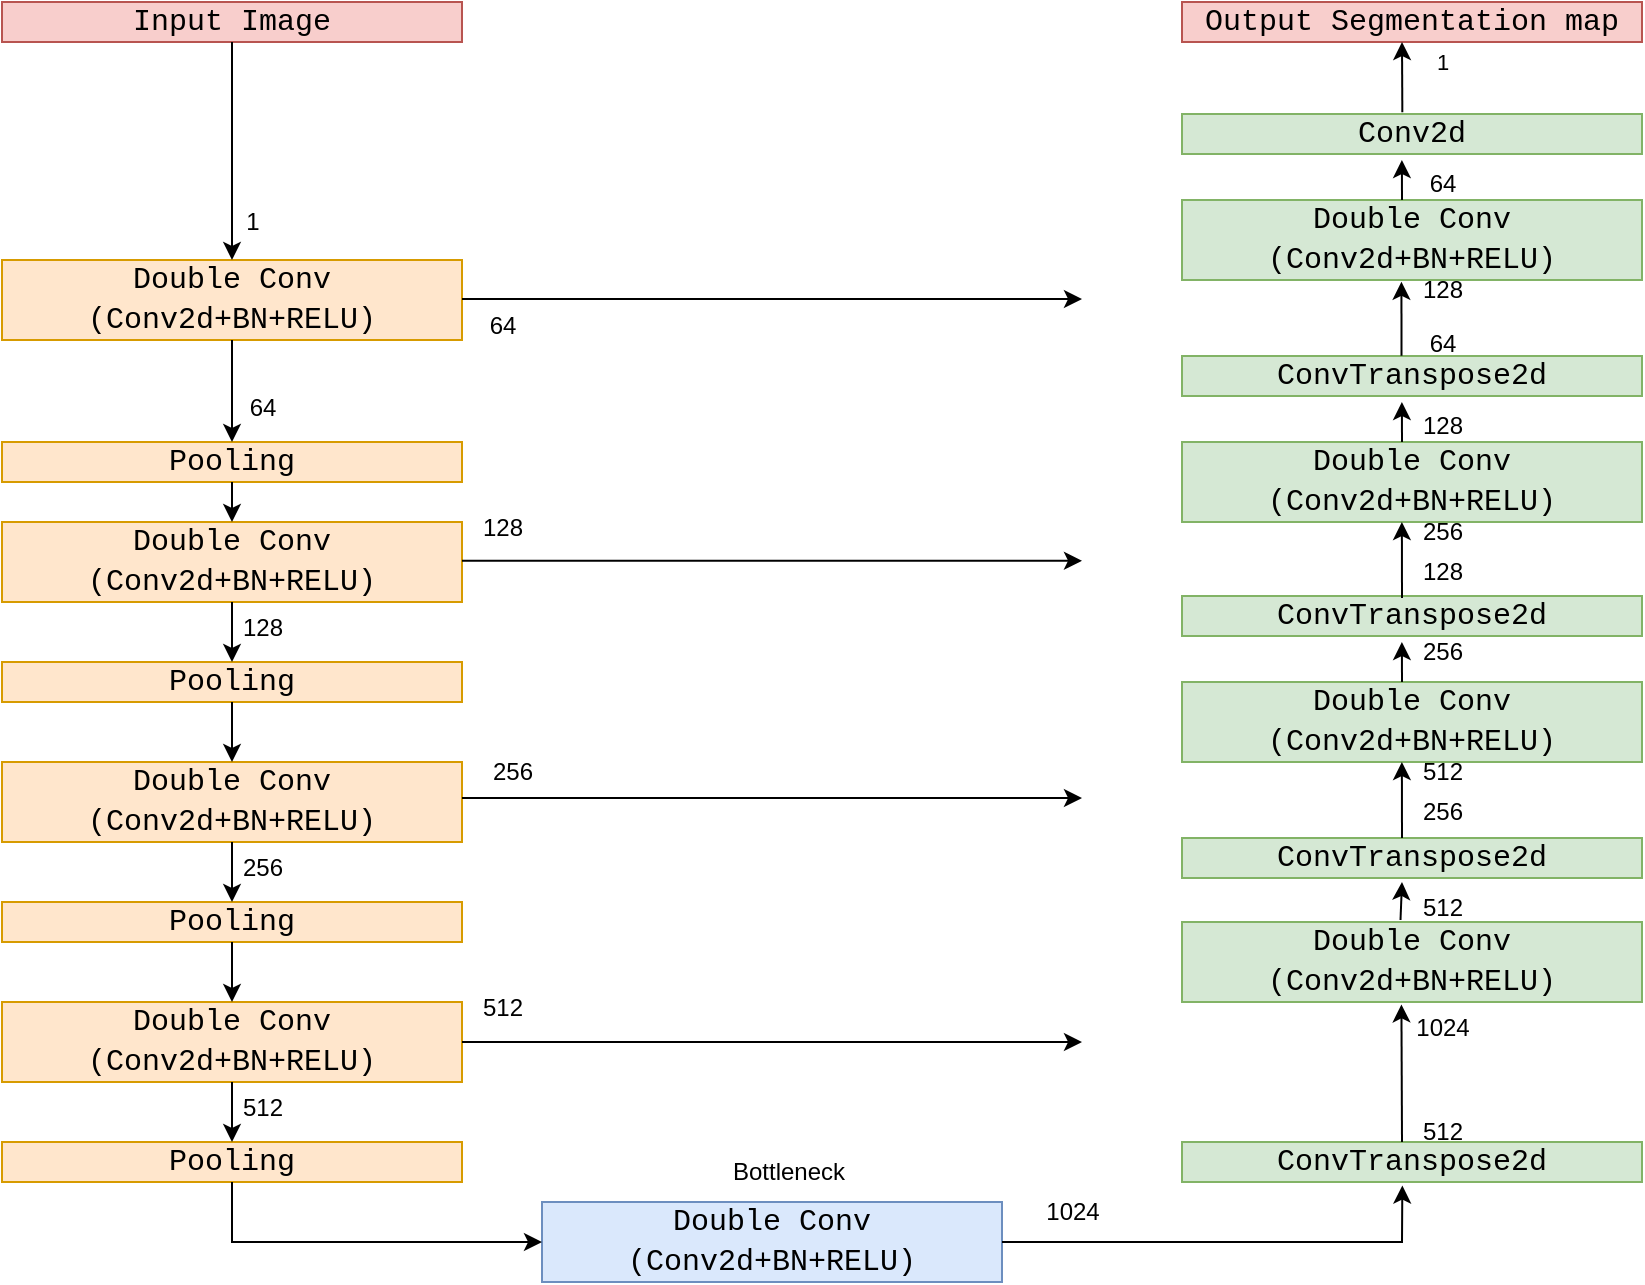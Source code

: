 <mxfile version="26.2.15">
  <diagram name="Page-1" id="Ob65K08UbC5lmYBJQvR9">
    <mxGraphModel dx="1589" dy="2160" grid="0" gridSize="10" guides="1" tooltips="1" connect="1" arrows="1" fold="1" page="1" pageScale="1" pageWidth="850" pageHeight="1100" math="0" shadow="0">
      <root>
        <mxCell id="0" />
        <mxCell id="1" parent="0" />
        <mxCell id="8o3EdnVB-d_rZ7Msyshd-7" value="&lt;div style=&quot;font-family: Consolas, &amp;quot;Courier New&amp;quot;, monospace; font-size: 15px; line-height: 20px; white-space: pre;&quot;&gt;&lt;font style=&quot;color: rgb(0, 0, 0);&quot;&gt;Double Conv&lt;/font&gt;&lt;/div&gt;&lt;div style=&quot;font-family: Consolas, &amp;quot;Courier New&amp;quot;, monospace; font-size: 15px; line-height: 20px; white-space: pre;&quot;&gt;&lt;font style=&quot;color: rgb(0, 0, 0);&quot;&gt;(Conv2d+BN+RELU)&lt;/font&gt;&lt;/div&gt;" style="rounded=0;whiteSpace=wrap;html=1;fillColor=#ffe6cc;strokeColor=#d79b00;" vertex="1" parent="1">
          <mxGeometry x="417" y="95" width="230" height="40" as="geometry" />
        </mxCell>
        <mxCell id="8o3EdnVB-d_rZ7Msyshd-10" value="&lt;div style=&quot;font-family: Consolas, &amp;quot;Courier New&amp;quot;, monospace; font-size: 15px; line-height: 20px; white-space: pre;&quot;&gt;Pooling&lt;/div&gt;" style="rounded=0;whiteSpace=wrap;html=1;fillColor=#ffe6cc;strokeColor=#d79b00;" vertex="1" parent="1">
          <mxGeometry x="417" y="186" width="230" height="20" as="geometry" />
        </mxCell>
        <mxCell id="8o3EdnVB-d_rZ7Msyshd-13" value="&lt;div style=&quot;font-family: Consolas, &amp;quot;Courier New&amp;quot;, monospace; font-size: 15px; line-height: 20px; white-space: pre;&quot;&gt;Input Image&lt;/div&gt;" style="rounded=0;whiteSpace=wrap;html=1;fillColor=#f8cecc;strokeColor=#b85450;" vertex="1" parent="1">
          <mxGeometry x="417" y="-34" width="230" height="20" as="geometry" />
        </mxCell>
        <mxCell id="8o3EdnVB-d_rZ7Msyshd-14" value="" style="endArrow=classic;html=1;rounded=0;exitX=0.5;exitY=1;exitDx=0;exitDy=0;" edge="1" parent="1" source="8o3EdnVB-d_rZ7Msyshd-13" target="8o3EdnVB-d_rZ7Msyshd-7">
          <mxGeometry width="50" height="50" relative="1" as="geometry">
            <mxPoint x="737" y="266" as="sourcePoint" />
            <mxPoint x="787" y="216" as="targetPoint" />
          </mxGeometry>
        </mxCell>
        <mxCell id="8o3EdnVB-d_rZ7Msyshd-17" value="1" style="text;html=1;align=center;verticalAlign=middle;resizable=0;points=[];autosize=1;strokeColor=none;fillColor=none;" vertex="1" parent="1">
          <mxGeometry x="527" y="61" width="30" height="30" as="geometry" />
        </mxCell>
        <mxCell id="8o3EdnVB-d_rZ7Msyshd-18" value="" style="endArrow=classic;html=1;rounded=0;exitX=0.5;exitY=1;exitDx=0;exitDy=0;entryX=0.5;entryY=0;entryDx=0;entryDy=0;" edge="1" parent="1" source="8o3EdnVB-d_rZ7Msyshd-7" target="8o3EdnVB-d_rZ7Msyshd-10">
          <mxGeometry width="50" height="50" relative="1" as="geometry">
            <mxPoint x="737" y="266" as="sourcePoint" />
            <mxPoint x="787" y="216" as="targetPoint" />
          </mxGeometry>
        </mxCell>
        <mxCell id="8o3EdnVB-d_rZ7Msyshd-19" value="64" style="text;html=1;align=center;verticalAlign=middle;resizable=0;points=[];autosize=1;strokeColor=none;fillColor=none;" vertex="1" parent="1">
          <mxGeometry x="527" y="154" width="40" height="30" as="geometry" />
        </mxCell>
        <mxCell id="8o3EdnVB-d_rZ7Msyshd-20" value="&lt;div style=&quot;font-family: Consolas, &amp;quot;Courier New&amp;quot;, monospace; font-size: 15px; line-height: 20px; white-space: pre;&quot;&gt;&lt;font style=&quot;color: rgb(0, 0, 0);&quot;&gt;Double Conv&lt;/font&gt;&lt;/div&gt;&lt;div style=&quot;font-family: Consolas, &amp;quot;Courier New&amp;quot;, monospace; font-size: 15px; line-height: 20px; white-space: pre;&quot;&gt;&lt;font style=&quot;color: rgb(0, 0, 0);&quot;&gt;(Conv2d+BN+RELU)&lt;/font&gt;&lt;/div&gt;" style="rounded=0;whiteSpace=wrap;html=1;fillColor=#ffe6cc;strokeColor=#d79b00;" vertex="1" parent="1">
          <mxGeometry x="417" y="226" width="230" height="40" as="geometry" />
        </mxCell>
        <mxCell id="8o3EdnVB-d_rZ7Msyshd-21" value="&lt;div style=&quot;font-family: Consolas, &amp;quot;Courier New&amp;quot;, monospace; font-size: 15px; line-height: 20px; white-space: pre;&quot;&gt;Pooling&lt;/div&gt;" style="rounded=0;whiteSpace=wrap;html=1;fillColor=#ffe6cc;strokeColor=#d79b00;" vertex="1" parent="1">
          <mxGeometry x="417" y="296" width="230" height="20" as="geometry" />
        </mxCell>
        <mxCell id="8o3EdnVB-d_rZ7Msyshd-22" value="" style="endArrow=classic;html=1;rounded=0;exitX=0.5;exitY=1;exitDx=0;exitDy=0;entryX=0.5;entryY=0;entryDx=0;entryDy=0;" edge="1" parent="1" source="8o3EdnVB-d_rZ7Msyshd-20" target="8o3EdnVB-d_rZ7Msyshd-21">
          <mxGeometry width="50" height="50" relative="1" as="geometry">
            <mxPoint x="737" y="376" as="sourcePoint" />
            <mxPoint x="787" y="326" as="targetPoint" />
          </mxGeometry>
        </mxCell>
        <mxCell id="8o3EdnVB-d_rZ7Msyshd-23" value="128" style="text;html=1;align=center;verticalAlign=middle;resizable=0;points=[];autosize=1;strokeColor=none;fillColor=none;" vertex="1" parent="1">
          <mxGeometry x="527" y="264" width="40" height="30" as="geometry" />
        </mxCell>
        <mxCell id="8o3EdnVB-d_rZ7Msyshd-24" value="&lt;div style=&quot;font-family: Consolas, &amp;quot;Courier New&amp;quot;, monospace; font-size: 15px; line-height: 20px; white-space: pre;&quot;&gt;&lt;font style=&quot;color: rgb(0, 0, 0);&quot;&gt;Double Conv&lt;/font&gt;&lt;/div&gt;&lt;div style=&quot;font-family: Consolas, &amp;quot;Courier New&amp;quot;, monospace; font-size: 15px; line-height: 20px; white-space: pre;&quot;&gt;&lt;font style=&quot;color: rgb(0, 0, 0);&quot;&gt;(Conv2d+BN+RELU)&lt;/font&gt;&lt;/div&gt;" style="rounded=0;whiteSpace=wrap;html=1;fillColor=#ffe6cc;strokeColor=#d79b00;" vertex="1" parent="1">
          <mxGeometry x="417" y="346" width="230" height="40" as="geometry" />
        </mxCell>
        <mxCell id="8o3EdnVB-d_rZ7Msyshd-25" value="&lt;div style=&quot;font-family: Consolas, &amp;quot;Courier New&amp;quot;, monospace; font-size: 15px; line-height: 20px; white-space: pre;&quot;&gt;Pooling&lt;/div&gt;" style="rounded=0;whiteSpace=wrap;html=1;fillColor=#ffe6cc;strokeColor=#d79b00;" vertex="1" parent="1">
          <mxGeometry x="417" y="416" width="230" height="20" as="geometry" />
        </mxCell>
        <mxCell id="8o3EdnVB-d_rZ7Msyshd-26" value="" style="endArrow=classic;html=1;rounded=0;exitX=0.5;exitY=1;exitDx=0;exitDy=0;entryX=0.5;entryY=0;entryDx=0;entryDy=0;" edge="1" parent="1" source="8o3EdnVB-d_rZ7Msyshd-24" target="8o3EdnVB-d_rZ7Msyshd-25">
          <mxGeometry width="50" height="50" relative="1" as="geometry">
            <mxPoint x="737" y="496" as="sourcePoint" />
            <mxPoint x="787" y="446" as="targetPoint" />
          </mxGeometry>
        </mxCell>
        <mxCell id="8o3EdnVB-d_rZ7Msyshd-27" value="256" style="text;html=1;align=center;verticalAlign=middle;resizable=0;points=[];autosize=1;strokeColor=none;fillColor=none;" vertex="1" parent="1">
          <mxGeometry x="527" y="384" width="40" height="30" as="geometry" />
        </mxCell>
        <mxCell id="8o3EdnVB-d_rZ7Msyshd-28" value="&lt;div style=&quot;font-family: Consolas, &amp;quot;Courier New&amp;quot;, monospace; font-size: 15px; line-height: 20px; white-space: pre;&quot;&gt;&lt;font style=&quot;color: rgb(0, 0, 0);&quot;&gt;Double Conv&lt;/font&gt;&lt;/div&gt;&lt;div style=&quot;font-family: Consolas, &amp;quot;Courier New&amp;quot;, monospace; font-size: 15px; line-height: 20px; white-space: pre;&quot;&gt;&lt;font style=&quot;color: rgb(0, 0, 0);&quot;&gt;(Conv2d+BN+RELU)&lt;/font&gt;&lt;/div&gt;" style="rounded=0;whiteSpace=wrap;html=1;fillColor=#ffe6cc;strokeColor=#d79b00;" vertex="1" parent="1">
          <mxGeometry x="417" y="466" width="230" height="40" as="geometry" />
        </mxCell>
        <mxCell id="8o3EdnVB-d_rZ7Msyshd-29" value="&lt;div style=&quot;font-family: Consolas, &amp;quot;Courier New&amp;quot;, monospace; font-size: 15px; line-height: 20px; white-space: pre;&quot;&gt;Pooling&lt;/div&gt;" style="rounded=0;whiteSpace=wrap;html=1;fillColor=#ffe6cc;strokeColor=#d79b00;" vertex="1" parent="1">
          <mxGeometry x="417" y="536" width="230" height="20" as="geometry" />
        </mxCell>
        <mxCell id="8o3EdnVB-d_rZ7Msyshd-30" value="" style="endArrow=classic;html=1;rounded=0;exitX=0.5;exitY=1;exitDx=0;exitDy=0;entryX=0.5;entryY=0;entryDx=0;entryDy=0;" edge="1" parent="1" source="8o3EdnVB-d_rZ7Msyshd-28" target="8o3EdnVB-d_rZ7Msyshd-29">
          <mxGeometry width="50" height="50" relative="1" as="geometry">
            <mxPoint x="737" y="616" as="sourcePoint" />
            <mxPoint x="787" y="566" as="targetPoint" />
          </mxGeometry>
        </mxCell>
        <mxCell id="8o3EdnVB-d_rZ7Msyshd-31" value="512" style="text;html=1;align=center;verticalAlign=middle;resizable=0;points=[];autosize=1;strokeColor=none;fillColor=none;" vertex="1" parent="1">
          <mxGeometry x="527" y="504" width="40" height="30" as="geometry" />
        </mxCell>
        <mxCell id="8o3EdnVB-d_rZ7Msyshd-32" value="&lt;div style=&quot;font-family: Consolas, &amp;quot;Courier New&amp;quot;, monospace; font-size: 15px; line-height: 20px; white-space: pre;&quot;&gt;&lt;font style=&quot;color: rgb(0, 0, 0);&quot;&gt;Double Conv&lt;/font&gt;&lt;/div&gt;&lt;div style=&quot;font-family: Consolas, &amp;quot;Courier New&amp;quot;, monospace; font-size: 15px; line-height: 20px; white-space: pre;&quot;&gt;&lt;font style=&quot;color: rgb(0, 0, 0);&quot;&gt;(Conv2d+BN+RELU)&lt;/font&gt;&lt;/div&gt;" style="rounded=0;whiteSpace=wrap;html=1;fillColor=#dae8fc;strokeColor=#6c8ebf;" vertex="1" parent="1">
          <mxGeometry x="687" y="566" width="230" height="40" as="geometry" />
        </mxCell>
        <mxCell id="8o3EdnVB-d_rZ7Msyshd-36" value="Bottleneck" style="text;html=1;align=center;verticalAlign=middle;resizable=0;points=[];autosize=1;strokeColor=none;fillColor=none;" vertex="1" parent="1">
          <mxGeometry x="770" y="536" width="80" height="30" as="geometry" />
        </mxCell>
        <mxCell id="8o3EdnVB-d_rZ7Msyshd-37" value="" style="endArrow=classic;html=1;rounded=0;entryX=0;entryY=0.5;entryDx=0;entryDy=0;exitX=0.5;exitY=1;exitDx=0;exitDy=0;" edge="1" parent="1" source="8o3EdnVB-d_rZ7Msyshd-29" target="8o3EdnVB-d_rZ7Msyshd-32">
          <mxGeometry width="50" height="50" relative="1" as="geometry">
            <mxPoint x="537" y="556" as="sourcePoint" />
            <mxPoint x="797" y="436" as="targetPoint" />
            <Array as="points">
              <mxPoint x="532" y="586" />
            </Array>
          </mxGeometry>
        </mxCell>
        <mxCell id="8o3EdnVB-d_rZ7Msyshd-39" value="1024" style="text;html=1;align=center;verticalAlign=middle;resizable=0;points=[];autosize=1;strokeColor=none;fillColor=none;" vertex="1" parent="1">
          <mxGeometry x="927" y="556" width="50" height="30" as="geometry" />
        </mxCell>
        <mxCell id="8o3EdnVB-d_rZ7Msyshd-42" value="" style="endArrow=classic;html=1;rounded=0;exitX=1;exitY=0.5;exitDx=0;exitDy=0;entryX=0.479;entryY=1.089;entryDx=0;entryDy=0;entryPerimeter=0;" edge="1" parent="1" source="8o3EdnVB-d_rZ7Msyshd-32" target="8o3EdnVB-d_rZ7Msyshd-41">
          <mxGeometry width="50" height="50" relative="1" as="geometry">
            <mxPoint x="917" y="586" as="sourcePoint" />
            <mxPoint x="1107" y="566" as="targetPoint" />
            <Array as="points">
              <mxPoint x="1117" y="586" />
            </Array>
          </mxGeometry>
        </mxCell>
        <mxCell id="8o3EdnVB-d_rZ7Msyshd-41" value="&lt;div style=&quot;font-family: Consolas, &amp;quot;Courier New&amp;quot;, monospace; font-size: 15px; line-height: 20px; white-space: pre;&quot;&gt;&lt;div style=&quot;line-height: 20px;&quot;&gt;&lt;span&gt;&lt;font style=&quot;color: rgb(0, 0, 0);&quot;&gt;ConvTranspose2d&lt;/font&gt;&lt;/span&gt;&lt;/div&gt;&lt;/div&gt;" style="rounded=0;whiteSpace=wrap;html=1;fillColor=#d5e8d4;strokeColor=#82b366;" vertex="1" parent="1">
          <mxGeometry x="1007" y="536" width="230" height="20" as="geometry" />
        </mxCell>
        <mxCell id="8o3EdnVB-d_rZ7Msyshd-44" value="" style="endArrow=classic;html=1;rounded=0;exitX=1;exitY=0.5;exitDx=0;exitDy=0;" edge="1" parent="1" source="8o3EdnVB-d_rZ7Msyshd-28">
          <mxGeometry width="50" height="50" relative="1" as="geometry">
            <mxPoint x="917" y="306" as="sourcePoint" />
            <mxPoint x="957" y="486" as="targetPoint" />
          </mxGeometry>
        </mxCell>
        <mxCell id="8o3EdnVB-d_rZ7Msyshd-46" value="512" style="text;html=1;align=center;verticalAlign=middle;resizable=0;points=[];autosize=1;strokeColor=none;fillColor=none;" vertex="1" parent="1">
          <mxGeometry x="647" y="454" width="40" height="30" as="geometry" />
        </mxCell>
        <mxCell id="8o3EdnVB-d_rZ7Msyshd-50" value="&lt;div style=&quot;font-family: Consolas, &amp;quot;Courier New&amp;quot;, monospace; font-size: 15px; line-height: 20px; white-space: pre;&quot;&gt;&lt;font style=&quot;color: rgb(0, 0, 0);&quot;&gt;Double Conv&lt;/font&gt;&lt;/div&gt;&lt;div style=&quot;font-family: Consolas, &amp;quot;Courier New&amp;quot;, monospace; font-size: 15px; line-height: 20px; white-space: pre;&quot;&gt;&lt;font style=&quot;color: rgb(0, 0, 0);&quot;&gt;(Conv2d+BN+RELU)&lt;/font&gt;&lt;/div&gt;" style="rounded=0;whiteSpace=wrap;html=1;fillColor=#d5e8d4;strokeColor=#82b366;" vertex="1" parent="1">
          <mxGeometry x="1007" y="426" width="230" height="40" as="geometry" />
        </mxCell>
        <mxCell id="8o3EdnVB-d_rZ7Msyshd-51" value="" style="endArrow=classic;html=1;rounded=0;entryX=0.477;entryY=1.03;entryDx=0;entryDy=0;entryPerimeter=0;" edge="1" parent="1" target="8o3EdnVB-d_rZ7Msyshd-50">
          <mxGeometry width="50" height="50" relative="1" as="geometry">
            <mxPoint x="1117" y="536" as="sourcePoint" />
            <mxPoint x="1119.5" y="466" as="targetPoint" />
          </mxGeometry>
        </mxCell>
        <mxCell id="8o3EdnVB-d_rZ7Msyshd-54" value="" style="endArrow=classic;html=1;rounded=0;exitX=1;exitY=0.5;exitDx=0;exitDy=0;" edge="1" parent="1">
          <mxGeometry width="50" height="50" relative="1" as="geometry">
            <mxPoint x="647" y="364" as="sourcePoint" />
            <mxPoint x="957" y="364" as="targetPoint" />
          </mxGeometry>
        </mxCell>
        <mxCell id="8o3EdnVB-d_rZ7Msyshd-55" value="256" style="text;html=1;align=center;verticalAlign=middle;resizable=0;points=[];autosize=1;strokeColor=none;fillColor=none;" vertex="1" parent="1">
          <mxGeometry x="652" y="336" width="40" height="30" as="geometry" />
        </mxCell>
        <mxCell id="8o3EdnVB-d_rZ7Msyshd-56" value="&lt;div style=&quot;font-family: Consolas, &amp;quot;Courier New&amp;quot;, monospace; font-size: 15px; line-height: 20px; white-space: pre;&quot;&gt;&lt;div style=&quot;line-height: 20px;&quot;&gt;&lt;span&gt;&lt;font style=&quot;color: rgb(0, 0, 0);&quot;&gt;ConvTranspose2d&lt;/font&gt;&lt;/span&gt;&lt;/div&gt;&lt;/div&gt;" style="rounded=0;whiteSpace=wrap;html=1;fillColor=#d5e8d4;strokeColor=#82b366;" vertex="1" parent="1">
          <mxGeometry x="1007" y="384" width="230" height="20" as="geometry" />
        </mxCell>
        <mxCell id="8o3EdnVB-d_rZ7Msyshd-57" value="" style="endArrow=classic;html=1;rounded=0;exitX=0.5;exitY=1;exitDx=0;exitDy=0;entryX=0.5;entryY=0;entryDx=0;entryDy=0;" edge="1" parent="1" source="8o3EdnVB-d_rZ7Msyshd-21" target="8o3EdnVB-d_rZ7Msyshd-24">
          <mxGeometry width="50" height="50" relative="1" as="geometry">
            <mxPoint x="883" y="408" as="sourcePoint" />
            <mxPoint x="933" y="358" as="targetPoint" />
          </mxGeometry>
        </mxCell>
        <mxCell id="8o3EdnVB-d_rZ7Msyshd-58" value="" style="endArrow=classic;html=1;rounded=0;exitX=0.5;exitY=1;exitDx=0;exitDy=0;entryX=0.5;entryY=0;entryDx=0;entryDy=0;" edge="1" parent="1" source="8o3EdnVB-d_rZ7Msyshd-25" target="8o3EdnVB-d_rZ7Msyshd-28">
          <mxGeometry width="50" height="50" relative="1" as="geometry">
            <mxPoint x="883" y="408" as="sourcePoint" />
            <mxPoint x="933" y="358" as="targetPoint" />
          </mxGeometry>
        </mxCell>
        <mxCell id="8o3EdnVB-d_rZ7Msyshd-59" value="" style="endArrow=classic;html=1;rounded=0;exitX=0.5;exitY=1;exitDx=0;exitDy=0;entryX=0.5;entryY=0;entryDx=0;entryDy=0;" edge="1" parent="1" source="8o3EdnVB-d_rZ7Msyshd-10" target="8o3EdnVB-d_rZ7Msyshd-20">
          <mxGeometry width="50" height="50" relative="1" as="geometry">
            <mxPoint x="881" y="413" as="sourcePoint" />
            <mxPoint x="931" y="363" as="targetPoint" />
          </mxGeometry>
        </mxCell>
        <mxCell id="8o3EdnVB-d_rZ7Msyshd-62" value="512" style="text;html=1;align=center;verticalAlign=middle;resizable=0;points=[];autosize=1;strokeColor=none;fillColor=none;" vertex="1" parent="1">
          <mxGeometry x="1117" y="516" width="40" height="30" as="geometry" />
        </mxCell>
        <mxCell id="8o3EdnVB-d_rZ7Msyshd-64" value="1024" style="text;html=1;align=center;verticalAlign=middle;resizable=0;points=[];autosize=1;strokeColor=none;fillColor=none;" vertex="1" parent="1">
          <mxGeometry x="1112" y="464" width="50" height="30" as="geometry" />
        </mxCell>
        <mxCell id="8o3EdnVB-d_rZ7Msyshd-65" value="" style="endArrow=classic;html=1;rounded=0;exitX=0.475;exitY=-0.025;exitDx=0;exitDy=0;exitPerimeter=0;" edge="1" parent="1" source="8o3EdnVB-d_rZ7Msyshd-50">
          <mxGeometry width="50" height="50" relative="1" as="geometry">
            <mxPoint x="887" y="386" as="sourcePoint" />
            <mxPoint x="1117" y="406" as="targetPoint" />
          </mxGeometry>
        </mxCell>
        <mxCell id="8o3EdnVB-d_rZ7Msyshd-66" value="512" style="text;html=1;align=center;verticalAlign=middle;resizable=0;points=[];autosize=1;strokeColor=none;fillColor=none;" vertex="1" parent="1">
          <mxGeometry x="1117" y="404" width="40" height="30" as="geometry" />
        </mxCell>
        <mxCell id="8o3EdnVB-d_rZ7Msyshd-79" value="&lt;div style=&quot;font-family: Consolas, &amp;quot;Courier New&amp;quot;, monospace; font-size: 15px; line-height: 20px; white-space: pre;&quot;&gt;&lt;font style=&quot;color: rgb(0, 0, 0);&quot;&gt;Double Conv&lt;/font&gt;&lt;/div&gt;&lt;div style=&quot;font-family: Consolas, &amp;quot;Courier New&amp;quot;, monospace; font-size: 15px; line-height: 20px; white-space: pre;&quot;&gt;&lt;font style=&quot;color: rgb(0, 0, 0);&quot;&gt;(Conv2d+BN+RELU)&lt;/font&gt;&lt;/div&gt;" style="rounded=0;whiteSpace=wrap;html=1;fillColor=#d5e8d4;strokeColor=#82b366;" vertex="1" parent="1">
          <mxGeometry x="1007" y="306" width="230" height="40" as="geometry" />
        </mxCell>
        <mxCell id="8o3EdnVB-d_rZ7Msyshd-85" value="256" style="text;html=1;align=center;verticalAlign=middle;resizable=0;points=[];autosize=1;strokeColor=none;fillColor=none;" vertex="1" parent="1">
          <mxGeometry x="1117" y="356" width="40" height="30" as="geometry" />
        </mxCell>
        <mxCell id="8o3EdnVB-d_rZ7Msyshd-89" value="" style="endArrow=classic;html=1;rounded=0;exitX=1;exitY=0.5;exitDx=0;exitDy=0;" edge="1" parent="1">
          <mxGeometry width="50" height="50" relative="1" as="geometry">
            <mxPoint x="647" y="245.38" as="sourcePoint" />
            <mxPoint x="957" y="245.38" as="targetPoint" />
          </mxGeometry>
        </mxCell>
        <mxCell id="8o3EdnVB-d_rZ7Msyshd-90" value="128" style="text;html=1;align=center;verticalAlign=middle;resizable=0;points=[];autosize=1;strokeColor=none;fillColor=none;" vertex="1" parent="1">
          <mxGeometry x="647" y="214" width="40" height="30" as="geometry" />
        </mxCell>
        <mxCell id="8o3EdnVB-d_rZ7Msyshd-92" value="" style="endArrow=classic;html=1;rounded=0;entryX=0.478;entryY=1;entryDx=0;entryDy=0;entryPerimeter=0;" edge="1" parent="1" target="8o3EdnVB-d_rZ7Msyshd-79">
          <mxGeometry width="50" height="50" relative="1" as="geometry">
            <mxPoint x="1117" y="384" as="sourcePoint" />
            <mxPoint x="1117" y="347" as="targetPoint" />
          </mxGeometry>
        </mxCell>
        <mxCell id="8o3EdnVB-d_rZ7Msyshd-82" value="512" style="text;html=1;align=center;verticalAlign=middle;resizable=0;points=[];autosize=1;strokeColor=none;fillColor=none;" vertex="1" parent="1">
          <mxGeometry x="1117" y="336" width="40" height="30" as="geometry" />
        </mxCell>
        <mxCell id="8o3EdnVB-d_rZ7Msyshd-94" value="" style="endArrow=classic;html=1;rounded=0;entryX=0.478;entryY=1.15;entryDx=0;entryDy=0;entryPerimeter=0;" edge="1" parent="1" target="8o3EdnVB-d_rZ7Msyshd-81">
          <mxGeometry width="50" height="50" relative="1" as="geometry">
            <mxPoint x="1117" y="306" as="sourcePoint" />
            <mxPoint x="1117.75" y="265" as="targetPoint" />
          </mxGeometry>
        </mxCell>
        <mxCell id="8o3EdnVB-d_rZ7Msyshd-81" value="&lt;div style=&quot;font-family: Consolas, &amp;quot;Courier New&amp;quot;, monospace; font-size: 15px; line-height: 20px; white-space: pre;&quot;&gt;&lt;div style=&quot;line-height: 20px;&quot;&gt;&lt;span&gt;&lt;font style=&quot;color: rgb(0, 0, 0);&quot;&gt;ConvTranspose2d&lt;/font&gt;&lt;/span&gt;&lt;/div&gt;&lt;/div&gt;" style="rounded=0;whiteSpace=wrap;html=1;fillColor=#d5e8d4;strokeColor=#82b366;" vertex="1" parent="1">
          <mxGeometry x="1007" y="263" width="230" height="20" as="geometry" />
        </mxCell>
        <mxCell id="8o3EdnVB-d_rZ7Msyshd-95" value="256" style="text;html=1;align=center;verticalAlign=middle;resizable=0;points=[];autosize=1;strokeColor=none;fillColor=none;" vertex="1" parent="1">
          <mxGeometry x="1117" y="276" width="40" height="30" as="geometry" />
        </mxCell>
        <mxCell id="8o3EdnVB-d_rZ7Msyshd-96" value="&lt;div style=&quot;font-family: Consolas, &amp;quot;Courier New&amp;quot;, monospace; font-size: 15px; line-height: 20px; white-space: pre;&quot;&gt;&lt;font style=&quot;color: rgb(0, 0, 0);&quot;&gt;Double Conv&lt;/font&gt;&lt;/div&gt;&lt;div style=&quot;font-family: Consolas, &amp;quot;Courier New&amp;quot;, monospace; font-size: 15px; line-height: 20px; white-space: pre;&quot;&gt;&lt;font style=&quot;color: rgb(0, 0, 0);&quot;&gt;(Conv2d+BN+RELU)&lt;/font&gt;&lt;/div&gt;" style="rounded=0;whiteSpace=wrap;html=1;fillColor=#d5e8d4;strokeColor=#82b366;" vertex="1" parent="1">
          <mxGeometry x="1007" y="186" width="230" height="40" as="geometry" />
        </mxCell>
        <mxCell id="8o3EdnVB-d_rZ7Msyshd-97" value="128" style="text;html=1;align=center;verticalAlign=middle;resizable=0;points=[];autosize=1;strokeColor=none;fillColor=none;" vertex="1" parent="1">
          <mxGeometry x="1117" y="236" width="40" height="30" as="geometry" />
        </mxCell>
        <mxCell id="8o3EdnVB-d_rZ7Msyshd-98" value="" style="endArrow=classic;html=1;rounded=0;entryX=0.478;entryY=1;entryDx=0;entryDy=0;entryPerimeter=0;" edge="1" parent="1" target="8o3EdnVB-d_rZ7Msyshd-96">
          <mxGeometry width="50" height="50" relative="1" as="geometry">
            <mxPoint x="1117" y="264" as="sourcePoint" />
            <mxPoint x="1117" y="227" as="targetPoint" />
          </mxGeometry>
        </mxCell>
        <mxCell id="8o3EdnVB-d_rZ7Msyshd-99" value="256" style="text;html=1;align=center;verticalAlign=middle;resizable=0;points=[];autosize=1;strokeColor=none;fillColor=none;" vertex="1" parent="1">
          <mxGeometry x="1117" y="216" width="40" height="30" as="geometry" />
        </mxCell>
        <mxCell id="8o3EdnVB-d_rZ7Msyshd-100" value="" style="endArrow=classic;html=1;rounded=0;entryX=0.478;entryY=1.15;entryDx=0;entryDy=0;entryPerimeter=0;" edge="1" parent="1" target="8o3EdnVB-d_rZ7Msyshd-101">
          <mxGeometry width="50" height="50" relative="1" as="geometry">
            <mxPoint x="1117" y="186" as="sourcePoint" />
            <mxPoint x="1117.75" y="145" as="targetPoint" />
          </mxGeometry>
        </mxCell>
        <mxCell id="8o3EdnVB-d_rZ7Msyshd-101" value="&lt;div style=&quot;font-family: Consolas, &amp;quot;Courier New&amp;quot;, monospace; font-size: 15px; line-height: 20px; white-space: pre;&quot;&gt;&lt;div style=&quot;line-height: 20px;&quot;&gt;&lt;span&gt;&lt;font style=&quot;color: rgb(0, 0, 0);&quot;&gt;ConvTranspose2d&lt;/font&gt;&lt;/span&gt;&lt;/div&gt;&lt;/div&gt;" style="rounded=0;whiteSpace=wrap;html=1;fillColor=#d5e8d4;strokeColor=#82b366;" vertex="1" parent="1">
          <mxGeometry x="1007" y="143" width="230" height="20" as="geometry" />
        </mxCell>
        <mxCell id="8o3EdnVB-d_rZ7Msyshd-102" value="128" style="text;html=1;align=center;verticalAlign=middle;resizable=0;points=[];autosize=1;strokeColor=none;fillColor=none;" vertex="1" parent="1">
          <mxGeometry x="1117" y="163" width="40" height="30" as="geometry" />
        </mxCell>
        <mxCell id="8o3EdnVB-d_rZ7Msyshd-103" value="" style="endArrow=classic;html=1;rounded=0;exitX=1;exitY=0.5;exitDx=0;exitDy=0;" edge="1" parent="1">
          <mxGeometry width="50" height="50" relative="1" as="geometry">
            <mxPoint x="647" y="114.5" as="sourcePoint" />
            <mxPoint x="957" y="114.5" as="targetPoint" />
          </mxGeometry>
        </mxCell>
        <mxCell id="8o3EdnVB-d_rZ7Msyshd-104" value="64" style="text;html=1;align=center;verticalAlign=middle;resizable=0;points=[];autosize=1;strokeColor=none;fillColor=none;" vertex="1" parent="1">
          <mxGeometry x="647" y="113" width="40" height="30" as="geometry" />
        </mxCell>
        <mxCell id="8o3EdnVB-d_rZ7Msyshd-112" value="&lt;div style=&quot;font-family: Consolas, &amp;quot;Courier New&amp;quot;, monospace; font-size: 15px; line-height: 20px; white-space: pre;&quot;&gt;&lt;font style=&quot;color: rgb(0, 0, 0);&quot;&gt;Double Conv&lt;/font&gt;&lt;/div&gt;&lt;div style=&quot;font-family: Consolas, &amp;quot;Courier New&amp;quot;, monospace; font-size: 15px; line-height: 20px; white-space: pre;&quot;&gt;&lt;font style=&quot;color: rgb(0, 0, 0);&quot;&gt;(Conv2d+BN+RELU)&lt;/font&gt;&lt;/div&gt;" style="rounded=0;whiteSpace=wrap;html=1;fillColor=#d5e8d4;strokeColor=#82b366;" vertex="1" parent="1">
          <mxGeometry x="1007" y="65" width="230" height="40" as="geometry" />
        </mxCell>
        <mxCell id="8o3EdnVB-d_rZ7Msyshd-113" value="" style="endArrow=classic;html=1;rounded=0;entryX=-0.007;entryY=0.363;entryDx=0;entryDy=0;entryPerimeter=0;exitX=-0.006;exitY=0.697;exitDx=0;exitDy=0;exitPerimeter=0;" edge="1" parent="1" target="8o3EdnVB-d_rZ7Msyshd-114" source="8o3EdnVB-d_rZ7Msyshd-119">
          <mxGeometry width="50" height="50" relative="1" as="geometry">
            <mxPoint x="1117" y="151" as="sourcePoint" />
            <mxPoint x="1116.94" y="113" as="targetPoint" />
          </mxGeometry>
        </mxCell>
        <mxCell id="8o3EdnVB-d_rZ7Msyshd-114" value="128" style="text;html=1;align=center;verticalAlign=middle;resizable=0;points=[];autosize=1;strokeColor=none;fillColor=none;" vertex="1" parent="1">
          <mxGeometry x="1117" y="95" width="40" height="30" as="geometry" />
        </mxCell>
        <mxCell id="8o3EdnVB-d_rZ7Msyshd-115" value="" style="endArrow=classic;html=1;rounded=0;entryX=0.478;entryY=1.15;entryDx=0;entryDy=0;entryPerimeter=0;" edge="1" parent="1" target="8o3EdnVB-d_rZ7Msyshd-116">
          <mxGeometry width="50" height="50" relative="1" as="geometry">
            <mxPoint x="1117" y="65" as="sourcePoint" />
            <mxPoint x="1117.75" y="24" as="targetPoint" />
          </mxGeometry>
        </mxCell>
        <mxCell id="8o3EdnVB-d_rZ7Msyshd-116" value="&lt;div style=&quot;font-family: Consolas, &amp;quot;Courier New&amp;quot;, monospace; font-size: 15px; line-height: 20px; white-space: pre;&quot;&gt;&lt;div style=&quot;line-height: 20px;&quot;&gt;&lt;span&gt;&lt;font style=&quot;color: rgb(0, 0, 0);&quot;&gt;Conv2d&lt;/font&gt;&lt;/span&gt;&lt;/div&gt;&lt;/div&gt;" style="rounded=0;whiteSpace=wrap;html=1;fillColor=#d5e8d4;strokeColor=#82b366;" vertex="1" parent="1">
          <mxGeometry x="1007" y="22" width="230" height="20" as="geometry" />
        </mxCell>
        <mxCell id="8o3EdnVB-d_rZ7Msyshd-117" value="64" style="text;html=1;align=center;verticalAlign=middle;resizable=0;points=[];autosize=1;strokeColor=none;fillColor=none;" vertex="1" parent="1">
          <mxGeometry x="1117" y="42" width="40" height="30" as="geometry" />
        </mxCell>
        <mxCell id="8o3EdnVB-d_rZ7Msyshd-119" value="64" style="text;html=1;align=center;verticalAlign=middle;resizable=0;points=[];autosize=1;strokeColor=none;fillColor=none;" vertex="1" parent="1">
          <mxGeometry x="1117" y="122" width="40" height="30" as="geometry" />
        </mxCell>
        <mxCell id="8o3EdnVB-d_rZ7Msyshd-128" value="&lt;div style=&quot;font-family: Consolas, &amp;quot;Courier New&amp;quot;, monospace; font-size: 15px; line-height: 20px; white-space: pre;&quot;&gt;&lt;div style=&quot;line-height: 20px;&quot;&gt;&lt;span&gt;&lt;font style=&quot;color: rgb(0, 0, 0);&quot;&gt;Output Segmentation map&lt;/font&gt;&lt;/span&gt;&lt;/div&gt;&lt;/div&gt;" style="rounded=0;whiteSpace=wrap;html=1;fillColor=#f8cecc;strokeColor=#b85450;" vertex="1" parent="1">
          <mxGeometry x="1007" y="-34" width="230" height="20" as="geometry" />
        </mxCell>
        <mxCell id="8o3EdnVB-d_rZ7Msyshd-129" value="" style="endArrow=classic;html=1;rounded=0;entryX=0.482;entryY=1.064;entryDx=0;entryDy=0;entryPerimeter=0;exitX=0.479;exitY=-0.046;exitDx=0;exitDy=0;exitPerimeter=0;" edge="1" parent="1" source="8o3EdnVB-d_rZ7Msyshd-116">
          <mxGeometry width="50" height="50" relative="1" as="geometry">
            <mxPoint x="1117.92" y="19.88" as="sourcePoint" />
            <mxPoint x="1117" y="-14.0" as="targetPoint" />
          </mxGeometry>
        </mxCell>
        <mxCell id="8o3EdnVB-d_rZ7Msyshd-130" value="1" style="edgeLabel;html=1;align=center;verticalAlign=middle;resizable=0;points=[];" vertex="1" connectable="0" parent="8o3EdnVB-d_rZ7Msyshd-129">
          <mxGeometry x="0.675" y="-1" relative="1" as="geometry">
            <mxPoint x="19" y="4" as="offset" />
          </mxGeometry>
        </mxCell>
      </root>
    </mxGraphModel>
  </diagram>
</mxfile>
